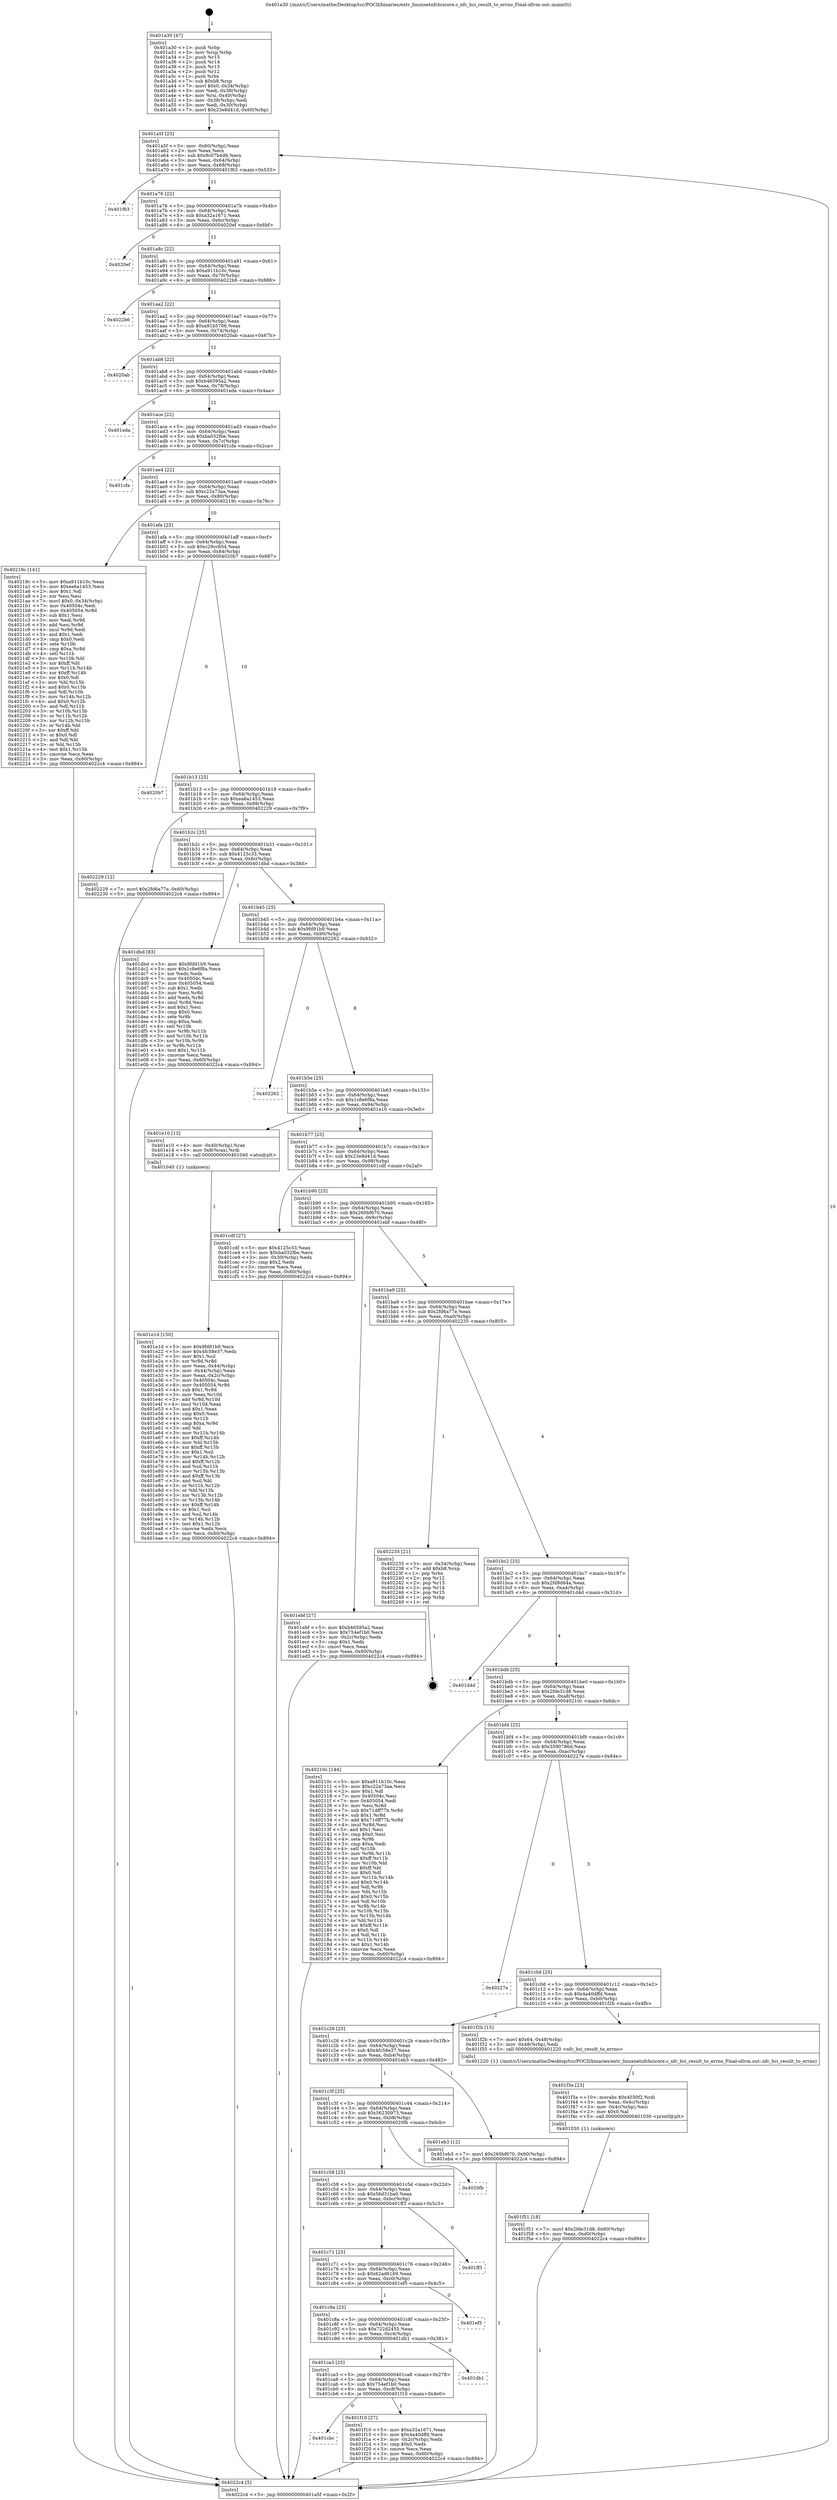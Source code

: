 digraph "0x401a30" {
  label = "0x401a30 (/mnt/c/Users/mathe/Desktop/tcc/POCII/binaries/extr_linuxnetnfchcicore.c_nfc_hci_result_to_errno_Final-ollvm.out::main(0))"
  labelloc = "t"
  node[shape=record]

  Entry [label="",width=0.3,height=0.3,shape=circle,fillcolor=black,style=filled]
  "0x401a5f" [label="{
     0x401a5f [23]\l
     | [instrs]\l
     &nbsp;&nbsp;0x401a5f \<+3\>: mov -0x60(%rbp),%eax\l
     &nbsp;&nbsp;0x401a62 \<+2\>: mov %eax,%ecx\l
     &nbsp;&nbsp;0x401a64 \<+6\>: sub $0x9c07b4d6,%ecx\l
     &nbsp;&nbsp;0x401a6a \<+3\>: mov %eax,-0x64(%rbp)\l
     &nbsp;&nbsp;0x401a6d \<+3\>: mov %ecx,-0x68(%rbp)\l
     &nbsp;&nbsp;0x401a70 \<+6\>: je 0000000000401f63 \<main+0x533\>\l
  }"]
  "0x401f63" [label="{
     0x401f63\l
  }", style=dashed]
  "0x401a76" [label="{
     0x401a76 [22]\l
     | [instrs]\l
     &nbsp;&nbsp;0x401a76 \<+5\>: jmp 0000000000401a7b \<main+0x4b\>\l
     &nbsp;&nbsp;0x401a7b \<+3\>: mov -0x64(%rbp),%eax\l
     &nbsp;&nbsp;0x401a7e \<+5\>: sub $0xa32a1671,%eax\l
     &nbsp;&nbsp;0x401a83 \<+3\>: mov %eax,-0x6c(%rbp)\l
     &nbsp;&nbsp;0x401a86 \<+6\>: je 00000000004020ef \<main+0x6bf\>\l
  }"]
  Exit [label="",width=0.3,height=0.3,shape=circle,fillcolor=black,style=filled,peripheries=2]
  "0x4020ef" [label="{
     0x4020ef\l
  }", style=dashed]
  "0x401a8c" [label="{
     0x401a8c [22]\l
     | [instrs]\l
     &nbsp;&nbsp;0x401a8c \<+5\>: jmp 0000000000401a91 \<main+0x61\>\l
     &nbsp;&nbsp;0x401a91 \<+3\>: mov -0x64(%rbp),%eax\l
     &nbsp;&nbsp;0x401a94 \<+5\>: sub $0xa911b10c,%eax\l
     &nbsp;&nbsp;0x401a99 \<+3\>: mov %eax,-0x70(%rbp)\l
     &nbsp;&nbsp;0x401a9c \<+6\>: je 00000000004022b6 \<main+0x886\>\l
  }"]
  "0x401f51" [label="{
     0x401f51 [18]\l
     | [instrs]\l
     &nbsp;&nbsp;0x401f51 \<+7\>: movl $0x2fde31d8,-0x60(%rbp)\l
     &nbsp;&nbsp;0x401f58 \<+6\>: mov %eax,-0xd0(%rbp)\l
     &nbsp;&nbsp;0x401f5e \<+5\>: jmp 00000000004022c4 \<main+0x894\>\l
  }"]
  "0x4022b6" [label="{
     0x4022b6\l
  }", style=dashed]
  "0x401aa2" [label="{
     0x401aa2 [22]\l
     | [instrs]\l
     &nbsp;&nbsp;0x401aa2 \<+5\>: jmp 0000000000401aa7 \<main+0x77\>\l
     &nbsp;&nbsp;0x401aa7 \<+3\>: mov -0x64(%rbp),%eax\l
     &nbsp;&nbsp;0x401aaa \<+5\>: sub $0xa91b5706,%eax\l
     &nbsp;&nbsp;0x401aaf \<+3\>: mov %eax,-0x74(%rbp)\l
     &nbsp;&nbsp;0x401ab2 \<+6\>: je 00000000004020ab \<main+0x67b\>\l
  }"]
  "0x401f3a" [label="{
     0x401f3a [23]\l
     | [instrs]\l
     &nbsp;&nbsp;0x401f3a \<+10\>: movabs $0x4030f2,%rdi\l
     &nbsp;&nbsp;0x401f44 \<+3\>: mov %eax,-0x4c(%rbp)\l
     &nbsp;&nbsp;0x401f47 \<+3\>: mov -0x4c(%rbp),%esi\l
     &nbsp;&nbsp;0x401f4a \<+2\>: mov $0x0,%al\l
     &nbsp;&nbsp;0x401f4c \<+5\>: call 0000000000401030 \<printf@plt\>\l
     | [calls]\l
     &nbsp;&nbsp;0x401030 \{1\} (unknown)\l
  }"]
  "0x4020ab" [label="{
     0x4020ab\l
  }", style=dashed]
  "0x401ab8" [label="{
     0x401ab8 [22]\l
     | [instrs]\l
     &nbsp;&nbsp;0x401ab8 \<+5\>: jmp 0000000000401abd \<main+0x8d\>\l
     &nbsp;&nbsp;0x401abd \<+3\>: mov -0x64(%rbp),%eax\l
     &nbsp;&nbsp;0x401ac0 \<+5\>: sub $0xb46595a2,%eax\l
     &nbsp;&nbsp;0x401ac5 \<+3\>: mov %eax,-0x78(%rbp)\l
     &nbsp;&nbsp;0x401ac8 \<+6\>: je 0000000000401eda \<main+0x4aa\>\l
  }"]
  "0x401cbc" [label="{
     0x401cbc\l
  }", style=dashed]
  "0x401eda" [label="{
     0x401eda\l
  }", style=dashed]
  "0x401ace" [label="{
     0x401ace [22]\l
     | [instrs]\l
     &nbsp;&nbsp;0x401ace \<+5\>: jmp 0000000000401ad3 \<main+0xa3\>\l
     &nbsp;&nbsp;0x401ad3 \<+3\>: mov -0x64(%rbp),%eax\l
     &nbsp;&nbsp;0x401ad6 \<+5\>: sub $0xba032fbe,%eax\l
     &nbsp;&nbsp;0x401adb \<+3\>: mov %eax,-0x7c(%rbp)\l
     &nbsp;&nbsp;0x401ade \<+6\>: je 0000000000401cfa \<main+0x2ca\>\l
  }"]
  "0x401f10" [label="{
     0x401f10 [27]\l
     | [instrs]\l
     &nbsp;&nbsp;0x401f10 \<+5\>: mov $0xa32a1671,%eax\l
     &nbsp;&nbsp;0x401f15 \<+5\>: mov $0x4a40dffd,%ecx\l
     &nbsp;&nbsp;0x401f1a \<+3\>: mov -0x2c(%rbp),%edx\l
     &nbsp;&nbsp;0x401f1d \<+3\>: cmp $0x0,%edx\l
     &nbsp;&nbsp;0x401f20 \<+3\>: cmove %ecx,%eax\l
     &nbsp;&nbsp;0x401f23 \<+3\>: mov %eax,-0x60(%rbp)\l
     &nbsp;&nbsp;0x401f26 \<+5\>: jmp 00000000004022c4 \<main+0x894\>\l
  }"]
  "0x401cfa" [label="{
     0x401cfa\l
  }", style=dashed]
  "0x401ae4" [label="{
     0x401ae4 [22]\l
     | [instrs]\l
     &nbsp;&nbsp;0x401ae4 \<+5\>: jmp 0000000000401ae9 \<main+0xb9\>\l
     &nbsp;&nbsp;0x401ae9 \<+3\>: mov -0x64(%rbp),%eax\l
     &nbsp;&nbsp;0x401aec \<+5\>: sub $0xc22a73aa,%eax\l
     &nbsp;&nbsp;0x401af1 \<+3\>: mov %eax,-0x80(%rbp)\l
     &nbsp;&nbsp;0x401af4 \<+6\>: je 000000000040219c \<main+0x76c\>\l
  }"]
  "0x401ca3" [label="{
     0x401ca3 [25]\l
     | [instrs]\l
     &nbsp;&nbsp;0x401ca3 \<+5\>: jmp 0000000000401ca8 \<main+0x278\>\l
     &nbsp;&nbsp;0x401ca8 \<+3\>: mov -0x64(%rbp),%eax\l
     &nbsp;&nbsp;0x401cab \<+5\>: sub $0x754ef1b0,%eax\l
     &nbsp;&nbsp;0x401cb0 \<+6\>: mov %eax,-0xc8(%rbp)\l
     &nbsp;&nbsp;0x401cb6 \<+6\>: je 0000000000401f10 \<main+0x4e0\>\l
  }"]
  "0x40219c" [label="{
     0x40219c [141]\l
     | [instrs]\l
     &nbsp;&nbsp;0x40219c \<+5\>: mov $0xa911b10c,%eax\l
     &nbsp;&nbsp;0x4021a1 \<+5\>: mov $0xea6a1453,%ecx\l
     &nbsp;&nbsp;0x4021a6 \<+2\>: mov $0x1,%dl\l
     &nbsp;&nbsp;0x4021a8 \<+2\>: xor %esi,%esi\l
     &nbsp;&nbsp;0x4021aa \<+7\>: movl $0x0,-0x34(%rbp)\l
     &nbsp;&nbsp;0x4021b1 \<+7\>: mov 0x40504c,%edi\l
     &nbsp;&nbsp;0x4021b8 \<+8\>: mov 0x405054,%r8d\l
     &nbsp;&nbsp;0x4021c0 \<+3\>: sub $0x1,%esi\l
     &nbsp;&nbsp;0x4021c3 \<+3\>: mov %edi,%r9d\l
     &nbsp;&nbsp;0x4021c6 \<+3\>: add %esi,%r9d\l
     &nbsp;&nbsp;0x4021c9 \<+4\>: imul %r9d,%edi\l
     &nbsp;&nbsp;0x4021cd \<+3\>: and $0x1,%edi\l
     &nbsp;&nbsp;0x4021d0 \<+3\>: cmp $0x0,%edi\l
     &nbsp;&nbsp;0x4021d3 \<+4\>: sete %r10b\l
     &nbsp;&nbsp;0x4021d7 \<+4\>: cmp $0xa,%r8d\l
     &nbsp;&nbsp;0x4021db \<+4\>: setl %r11b\l
     &nbsp;&nbsp;0x4021df \<+3\>: mov %r10b,%bl\l
     &nbsp;&nbsp;0x4021e2 \<+3\>: xor $0xff,%bl\l
     &nbsp;&nbsp;0x4021e5 \<+3\>: mov %r11b,%r14b\l
     &nbsp;&nbsp;0x4021e8 \<+4\>: xor $0xff,%r14b\l
     &nbsp;&nbsp;0x4021ec \<+3\>: xor $0x0,%dl\l
     &nbsp;&nbsp;0x4021ef \<+3\>: mov %bl,%r15b\l
     &nbsp;&nbsp;0x4021f2 \<+4\>: and $0x0,%r15b\l
     &nbsp;&nbsp;0x4021f6 \<+3\>: and %dl,%r10b\l
     &nbsp;&nbsp;0x4021f9 \<+3\>: mov %r14b,%r12b\l
     &nbsp;&nbsp;0x4021fc \<+4\>: and $0x0,%r12b\l
     &nbsp;&nbsp;0x402200 \<+3\>: and %dl,%r11b\l
     &nbsp;&nbsp;0x402203 \<+3\>: or %r10b,%r15b\l
     &nbsp;&nbsp;0x402206 \<+3\>: or %r11b,%r12b\l
     &nbsp;&nbsp;0x402209 \<+3\>: xor %r12b,%r15b\l
     &nbsp;&nbsp;0x40220c \<+3\>: or %r14b,%bl\l
     &nbsp;&nbsp;0x40220f \<+3\>: xor $0xff,%bl\l
     &nbsp;&nbsp;0x402212 \<+3\>: or $0x0,%dl\l
     &nbsp;&nbsp;0x402215 \<+2\>: and %dl,%bl\l
     &nbsp;&nbsp;0x402217 \<+3\>: or %bl,%r15b\l
     &nbsp;&nbsp;0x40221a \<+4\>: test $0x1,%r15b\l
     &nbsp;&nbsp;0x40221e \<+3\>: cmovne %ecx,%eax\l
     &nbsp;&nbsp;0x402221 \<+3\>: mov %eax,-0x60(%rbp)\l
     &nbsp;&nbsp;0x402224 \<+5\>: jmp 00000000004022c4 \<main+0x894\>\l
  }"]
  "0x401afa" [label="{
     0x401afa [25]\l
     | [instrs]\l
     &nbsp;&nbsp;0x401afa \<+5\>: jmp 0000000000401aff \<main+0xcf\>\l
     &nbsp;&nbsp;0x401aff \<+3\>: mov -0x64(%rbp),%eax\l
     &nbsp;&nbsp;0x401b02 \<+5\>: sub $0xc29cc604,%eax\l
     &nbsp;&nbsp;0x401b07 \<+6\>: mov %eax,-0x84(%rbp)\l
     &nbsp;&nbsp;0x401b0d \<+6\>: je 00000000004020b7 \<main+0x687\>\l
  }"]
  "0x401db1" [label="{
     0x401db1\l
  }", style=dashed]
  "0x4020b7" [label="{
     0x4020b7\l
  }", style=dashed]
  "0x401b13" [label="{
     0x401b13 [25]\l
     | [instrs]\l
     &nbsp;&nbsp;0x401b13 \<+5\>: jmp 0000000000401b18 \<main+0xe8\>\l
     &nbsp;&nbsp;0x401b18 \<+3\>: mov -0x64(%rbp),%eax\l
     &nbsp;&nbsp;0x401b1b \<+5\>: sub $0xea6a1453,%eax\l
     &nbsp;&nbsp;0x401b20 \<+6\>: mov %eax,-0x88(%rbp)\l
     &nbsp;&nbsp;0x401b26 \<+6\>: je 0000000000402229 \<main+0x7f9\>\l
  }"]
  "0x401c8a" [label="{
     0x401c8a [25]\l
     | [instrs]\l
     &nbsp;&nbsp;0x401c8a \<+5\>: jmp 0000000000401c8f \<main+0x25f\>\l
     &nbsp;&nbsp;0x401c8f \<+3\>: mov -0x64(%rbp),%eax\l
     &nbsp;&nbsp;0x401c92 \<+5\>: sub $0x722d2455,%eax\l
     &nbsp;&nbsp;0x401c97 \<+6\>: mov %eax,-0xc4(%rbp)\l
     &nbsp;&nbsp;0x401c9d \<+6\>: je 0000000000401db1 \<main+0x381\>\l
  }"]
  "0x402229" [label="{
     0x402229 [12]\l
     | [instrs]\l
     &nbsp;&nbsp;0x402229 \<+7\>: movl $0x2fd6a77e,-0x60(%rbp)\l
     &nbsp;&nbsp;0x402230 \<+5\>: jmp 00000000004022c4 \<main+0x894\>\l
  }"]
  "0x401b2c" [label="{
     0x401b2c [25]\l
     | [instrs]\l
     &nbsp;&nbsp;0x401b2c \<+5\>: jmp 0000000000401b31 \<main+0x101\>\l
     &nbsp;&nbsp;0x401b31 \<+3\>: mov -0x64(%rbp),%eax\l
     &nbsp;&nbsp;0x401b34 \<+5\>: sub $0x4125c33,%eax\l
     &nbsp;&nbsp;0x401b39 \<+6\>: mov %eax,-0x8c(%rbp)\l
     &nbsp;&nbsp;0x401b3f \<+6\>: je 0000000000401dbd \<main+0x38d\>\l
  }"]
  "0x401ef5" [label="{
     0x401ef5\l
  }", style=dashed]
  "0x401dbd" [label="{
     0x401dbd [83]\l
     | [instrs]\l
     &nbsp;&nbsp;0x401dbd \<+5\>: mov $0x9fd91b9,%eax\l
     &nbsp;&nbsp;0x401dc2 \<+5\>: mov $0x1c8e6f8a,%ecx\l
     &nbsp;&nbsp;0x401dc7 \<+2\>: xor %edx,%edx\l
     &nbsp;&nbsp;0x401dc9 \<+7\>: mov 0x40504c,%esi\l
     &nbsp;&nbsp;0x401dd0 \<+7\>: mov 0x405054,%edi\l
     &nbsp;&nbsp;0x401dd7 \<+3\>: sub $0x1,%edx\l
     &nbsp;&nbsp;0x401dda \<+3\>: mov %esi,%r8d\l
     &nbsp;&nbsp;0x401ddd \<+3\>: add %edx,%r8d\l
     &nbsp;&nbsp;0x401de0 \<+4\>: imul %r8d,%esi\l
     &nbsp;&nbsp;0x401de4 \<+3\>: and $0x1,%esi\l
     &nbsp;&nbsp;0x401de7 \<+3\>: cmp $0x0,%esi\l
     &nbsp;&nbsp;0x401dea \<+4\>: sete %r9b\l
     &nbsp;&nbsp;0x401dee \<+3\>: cmp $0xa,%edi\l
     &nbsp;&nbsp;0x401df1 \<+4\>: setl %r10b\l
     &nbsp;&nbsp;0x401df5 \<+3\>: mov %r9b,%r11b\l
     &nbsp;&nbsp;0x401df8 \<+3\>: and %r10b,%r11b\l
     &nbsp;&nbsp;0x401dfb \<+3\>: xor %r10b,%r9b\l
     &nbsp;&nbsp;0x401dfe \<+3\>: or %r9b,%r11b\l
     &nbsp;&nbsp;0x401e01 \<+4\>: test $0x1,%r11b\l
     &nbsp;&nbsp;0x401e05 \<+3\>: cmovne %ecx,%eax\l
     &nbsp;&nbsp;0x401e08 \<+3\>: mov %eax,-0x60(%rbp)\l
     &nbsp;&nbsp;0x401e0b \<+5\>: jmp 00000000004022c4 \<main+0x894\>\l
  }"]
  "0x401b45" [label="{
     0x401b45 [25]\l
     | [instrs]\l
     &nbsp;&nbsp;0x401b45 \<+5\>: jmp 0000000000401b4a \<main+0x11a\>\l
     &nbsp;&nbsp;0x401b4a \<+3\>: mov -0x64(%rbp),%eax\l
     &nbsp;&nbsp;0x401b4d \<+5\>: sub $0x9fd91b9,%eax\l
     &nbsp;&nbsp;0x401b52 \<+6\>: mov %eax,-0x90(%rbp)\l
     &nbsp;&nbsp;0x401b58 \<+6\>: je 0000000000402262 \<main+0x832\>\l
  }"]
  "0x401c71" [label="{
     0x401c71 [25]\l
     | [instrs]\l
     &nbsp;&nbsp;0x401c71 \<+5\>: jmp 0000000000401c76 \<main+0x246\>\l
     &nbsp;&nbsp;0x401c76 \<+3\>: mov -0x64(%rbp),%eax\l
     &nbsp;&nbsp;0x401c79 \<+5\>: sub $0x62ad6169,%eax\l
     &nbsp;&nbsp;0x401c7e \<+6\>: mov %eax,-0xc0(%rbp)\l
     &nbsp;&nbsp;0x401c84 \<+6\>: je 0000000000401ef5 \<main+0x4c5\>\l
  }"]
  "0x402262" [label="{
     0x402262\l
  }", style=dashed]
  "0x401b5e" [label="{
     0x401b5e [25]\l
     | [instrs]\l
     &nbsp;&nbsp;0x401b5e \<+5\>: jmp 0000000000401b63 \<main+0x133\>\l
     &nbsp;&nbsp;0x401b63 \<+3\>: mov -0x64(%rbp),%eax\l
     &nbsp;&nbsp;0x401b66 \<+5\>: sub $0x1c8e6f8a,%eax\l
     &nbsp;&nbsp;0x401b6b \<+6\>: mov %eax,-0x94(%rbp)\l
     &nbsp;&nbsp;0x401b71 \<+6\>: je 0000000000401e10 \<main+0x3e0\>\l
  }"]
  "0x401ff3" [label="{
     0x401ff3\l
  }", style=dashed]
  "0x401e10" [label="{
     0x401e10 [13]\l
     | [instrs]\l
     &nbsp;&nbsp;0x401e10 \<+4\>: mov -0x40(%rbp),%rax\l
     &nbsp;&nbsp;0x401e14 \<+4\>: mov 0x8(%rax),%rdi\l
     &nbsp;&nbsp;0x401e18 \<+5\>: call 0000000000401040 \<atoi@plt\>\l
     | [calls]\l
     &nbsp;&nbsp;0x401040 \{1\} (unknown)\l
  }"]
  "0x401b77" [label="{
     0x401b77 [25]\l
     | [instrs]\l
     &nbsp;&nbsp;0x401b77 \<+5\>: jmp 0000000000401b7c \<main+0x14c\>\l
     &nbsp;&nbsp;0x401b7c \<+3\>: mov -0x64(%rbp),%eax\l
     &nbsp;&nbsp;0x401b7f \<+5\>: sub $0x23e8d41d,%eax\l
     &nbsp;&nbsp;0x401b84 \<+6\>: mov %eax,-0x98(%rbp)\l
     &nbsp;&nbsp;0x401b8a \<+6\>: je 0000000000401cdf \<main+0x2af\>\l
  }"]
  "0x401c58" [label="{
     0x401c58 [25]\l
     | [instrs]\l
     &nbsp;&nbsp;0x401c58 \<+5\>: jmp 0000000000401c5d \<main+0x22d\>\l
     &nbsp;&nbsp;0x401c5d \<+3\>: mov -0x64(%rbp),%eax\l
     &nbsp;&nbsp;0x401c60 \<+5\>: sub $0x56d31ba0,%eax\l
     &nbsp;&nbsp;0x401c65 \<+6\>: mov %eax,-0xbc(%rbp)\l
     &nbsp;&nbsp;0x401c6b \<+6\>: je 0000000000401ff3 \<main+0x5c3\>\l
  }"]
  "0x401cdf" [label="{
     0x401cdf [27]\l
     | [instrs]\l
     &nbsp;&nbsp;0x401cdf \<+5\>: mov $0x4125c33,%eax\l
     &nbsp;&nbsp;0x401ce4 \<+5\>: mov $0xba032fbe,%ecx\l
     &nbsp;&nbsp;0x401ce9 \<+3\>: mov -0x30(%rbp),%edx\l
     &nbsp;&nbsp;0x401cec \<+3\>: cmp $0x2,%edx\l
     &nbsp;&nbsp;0x401cef \<+3\>: cmovne %ecx,%eax\l
     &nbsp;&nbsp;0x401cf2 \<+3\>: mov %eax,-0x60(%rbp)\l
     &nbsp;&nbsp;0x401cf5 \<+5\>: jmp 00000000004022c4 \<main+0x894\>\l
  }"]
  "0x401b90" [label="{
     0x401b90 [25]\l
     | [instrs]\l
     &nbsp;&nbsp;0x401b90 \<+5\>: jmp 0000000000401b95 \<main+0x165\>\l
     &nbsp;&nbsp;0x401b95 \<+3\>: mov -0x64(%rbp),%eax\l
     &nbsp;&nbsp;0x401b98 \<+5\>: sub $0x260bf670,%eax\l
     &nbsp;&nbsp;0x401b9d \<+6\>: mov %eax,-0x9c(%rbp)\l
     &nbsp;&nbsp;0x401ba3 \<+6\>: je 0000000000401ebf \<main+0x48f\>\l
  }"]
  "0x4022c4" [label="{
     0x4022c4 [5]\l
     | [instrs]\l
     &nbsp;&nbsp;0x4022c4 \<+5\>: jmp 0000000000401a5f \<main+0x2f\>\l
  }"]
  "0x401a30" [label="{
     0x401a30 [47]\l
     | [instrs]\l
     &nbsp;&nbsp;0x401a30 \<+1\>: push %rbp\l
     &nbsp;&nbsp;0x401a31 \<+3\>: mov %rsp,%rbp\l
     &nbsp;&nbsp;0x401a34 \<+2\>: push %r15\l
     &nbsp;&nbsp;0x401a36 \<+2\>: push %r14\l
     &nbsp;&nbsp;0x401a38 \<+2\>: push %r13\l
     &nbsp;&nbsp;0x401a3a \<+2\>: push %r12\l
     &nbsp;&nbsp;0x401a3c \<+1\>: push %rbx\l
     &nbsp;&nbsp;0x401a3d \<+7\>: sub $0xb8,%rsp\l
     &nbsp;&nbsp;0x401a44 \<+7\>: movl $0x0,-0x34(%rbp)\l
     &nbsp;&nbsp;0x401a4b \<+3\>: mov %edi,-0x38(%rbp)\l
     &nbsp;&nbsp;0x401a4e \<+4\>: mov %rsi,-0x40(%rbp)\l
     &nbsp;&nbsp;0x401a52 \<+3\>: mov -0x38(%rbp),%edi\l
     &nbsp;&nbsp;0x401a55 \<+3\>: mov %edi,-0x30(%rbp)\l
     &nbsp;&nbsp;0x401a58 \<+7\>: movl $0x23e8d41d,-0x60(%rbp)\l
  }"]
  "0x401e1d" [label="{
     0x401e1d [150]\l
     | [instrs]\l
     &nbsp;&nbsp;0x401e1d \<+5\>: mov $0x9fd91b9,%ecx\l
     &nbsp;&nbsp;0x401e22 \<+5\>: mov $0x4fc58e37,%edx\l
     &nbsp;&nbsp;0x401e27 \<+3\>: mov $0x1,%sil\l
     &nbsp;&nbsp;0x401e2a \<+3\>: xor %r8d,%r8d\l
     &nbsp;&nbsp;0x401e2d \<+3\>: mov %eax,-0x44(%rbp)\l
     &nbsp;&nbsp;0x401e30 \<+3\>: mov -0x44(%rbp),%eax\l
     &nbsp;&nbsp;0x401e33 \<+3\>: mov %eax,-0x2c(%rbp)\l
     &nbsp;&nbsp;0x401e36 \<+7\>: mov 0x40504c,%eax\l
     &nbsp;&nbsp;0x401e3d \<+8\>: mov 0x405054,%r9d\l
     &nbsp;&nbsp;0x401e45 \<+4\>: sub $0x1,%r8d\l
     &nbsp;&nbsp;0x401e49 \<+3\>: mov %eax,%r10d\l
     &nbsp;&nbsp;0x401e4c \<+3\>: add %r8d,%r10d\l
     &nbsp;&nbsp;0x401e4f \<+4\>: imul %r10d,%eax\l
     &nbsp;&nbsp;0x401e53 \<+3\>: and $0x1,%eax\l
     &nbsp;&nbsp;0x401e56 \<+3\>: cmp $0x0,%eax\l
     &nbsp;&nbsp;0x401e59 \<+4\>: sete %r11b\l
     &nbsp;&nbsp;0x401e5d \<+4\>: cmp $0xa,%r9d\l
     &nbsp;&nbsp;0x401e61 \<+3\>: setl %bl\l
     &nbsp;&nbsp;0x401e64 \<+3\>: mov %r11b,%r14b\l
     &nbsp;&nbsp;0x401e67 \<+4\>: xor $0xff,%r14b\l
     &nbsp;&nbsp;0x401e6b \<+3\>: mov %bl,%r15b\l
     &nbsp;&nbsp;0x401e6e \<+4\>: xor $0xff,%r15b\l
     &nbsp;&nbsp;0x401e72 \<+4\>: xor $0x1,%sil\l
     &nbsp;&nbsp;0x401e76 \<+3\>: mov %r14b,%r12b\l
     &nbsp;&nbsp;0x401e79 \<+4\>: and $0xff,%r12b\l
     &nbsp;&nbsp;0x401e7d \<+3\>: and %sil,%r11b\l
     &nbsp;&nbsp;0x401e80 \<+3\>: mov %r15b,%r13b\l
     &nbsp;&nbsp;0x401e83 \<+4\>: and $0xff,%r13b\l
     &nbsp;&nbsp;0x401e87 \<+3\>: and %sil,%bl\l
     &nbsp;&nbsp;0x401e8a \<+3\>: or %r11b,%r12b\l
     &nbsp;&nbsp;0x401e8d \<+3\>: or %bl,%r13b\l
     &nbsp;&nbsp;0x401e90 \<+3\>: xor %r13b,%r12b\l
     &nbsp;&nbsp;0x401e93 \<+3\>: or %r15b,%r14b\l
     &nbsp;&nbsp;0x401e96 \<+4\>: xor $0xff,%r14b\l
     &nbsp;&nbsp;0x401e9a \<+4\>: or $0x1,%sil\l
     &nbsp;&nbsp;0x401e9e \<+3\>: and %sil,%r14b\l
     &nbsp;&nbsp;0x401ea1 \<+3\>: or %r14b,%r12b\l
     &nbsp;&nbsp;0x401ea4 \<+4\>: test $0x1,%r12b\l
     &nbsp;&nbsp;0x401ea8 \<+3\>: cmovne %edx,%ecx\l
     &nbsp;&nbsp;0x401eab \<+3\>: mov %ecx,-0x60(%rbp)\l
     &nbsp;&nbsp;0x401eae \<+5\>: jmp 00000000004022c4 \<main+0x894\>\l
  }"]
  "0x4020fb" [label="{
     0x4020fb\l
  }", style=dashed]
  "0x401ebf" [label="{
     0x401ebf [27]\l
     | [instrs]\l
     &nbsp;&nbsp;0x401ebf \<+5\>: mov $0xb46595a2,%eax\l
     &nbsp;&nbsp;0x401ec4 \<+5\>: mov $0x754ef1b0,%ecx\l
     &nbsp;&nbsp;0x401ec9 \<+3\>: mov -0x2c(%rbp),%edx\l
     &nbsp;&nbsp;0x401ecc \<+3\>: cmp $0x1,%edx\l
     &nbsp;&nbsp;0x401ecf \<+3\>: cmovl %ecx,%eax\l
     &nbsp;&nbsp;0x401ed2 \<+3\>: mov %eax,-0x60(%rbp)\l
     &nbsp;&nbsp;0x401ed5 \<+5\>: jmp 00000000004022c4 \<main+0x894\>\l
  }"]
  "0x401ba9" [label="{
     0x401ba9 [25]\l
     | [instrs]\l
     &nbsp;&nbsp;0x401ba9 \<+5\>: jmp 0000000000401bae \<main+0x17e\>\l
     &nbsp;&nbsp;0x401bae \<+3\>: mov -0x64(%rbp),%eax\l
     &nbsp;&nbsp;0x401bb1 \<+5\>: sub $0x2fd6a77e,%eax\l
     &nbsp;&nbsp;0x401bb6 \<+6\>: mov %eax,-0xa0(%rbp)\l
     &nbsp;&nbsp;0x401bbc \<+6\>: je 0000000000402235 \<main+0x805\>\l
  }"]
  "0x401c3f" [label="{
     0x401c3f [25]\l
     | [instrs]\l
     &nbsp;&nbsp;0x401c3f \<+5\>: jmp 0000000000401c44 \<main+0x214\>\l
     &nbsp;&nbsp;0x401c44 \<+3\>: mov -0x64(%rbp),%eax\l
     &nbsp;&nbsp;0x401c47 \<+5\>: sub $0x56230973,%eax\l
     &nbsp;&nbsp;0x401c4c \<+6\>: mov %eax,-0xb8(%rbp)\l
     &nbsp;&nbsp;0x401c52 \<+6\>: je 00000000004020fb \<main+0x6cb\>\l
  }"]
  "0x402235" [label="{
     0x402235 [21]\l
     | [instrs]\l
     &nbsp;&nbsp;0x402235 \<+3\>: mov -0x34(%rbp),%eax\l
     &nbsp;&nbsp;0x402238 \<+7\>: add $0xb8,%rsp\l
     &nbsp;&nbsp;0x40223f \<+1\>: pop %rbx\l
     &nbsp;&nbsp;0x402240 \<+2\>: pop %r12\l
     &nbsp;&nbsp;0x402242 \<+2\>: pop %r13\l
     &nbsp;&nbsp;0x402244 \<+2\>: pop %r14\l
     &nbsp;&nbsp;0x402246 \<+2\>: pop %r15\l
     &nbsp;&nbsp;0x402248 \<+1\>: pop %rbp\l
     &nbsp;&nbsp;0x402249 \<+1\>: ret\l
  }"]
  "0x401bc2" [label="{
     0x401bc2 [25]\l
     | [instrs]\l
     &nbsp;&nbsp;0x401bc2 \<+5\>: jmp 0000000000401bc7 \<main+0x197\>\l
     &nbsp;&nbsp;0x401bc7 \<+3\>: mov -0x64(%rbp),%eax\l
     &nbsp;&nbsp;0x401bca \<+5\>: sub $0x2fd8d64a,%eax\l
     &nbsp;&nbsp;0x401bcf \<+6\>: mov %eax,-0xa4(%rbp)\l
     &nbsp;&nbsp;0x401bd5 \<+6\>: je 0000000000401d4d \<main+0x31d\>\l
  }"]
  "0x401eb3" [label="{
     0x401eb3 [12]\l
     | [instrs]\l
     &nbsp;&nbsp;0x401eb3 \<+7\>: movl $0x260bf670,-0x60(%rbp)\l
     &nbsp;&nbsp;0x401eba \<+5\>: jmp 00000000004022c4 \<main+0x894\>\l
  }"]
  "0x401d4d" [label="{
     0x401d4d\l
  }", style=dashed]
  "0x401bdb" [label="{
     0x401bdb [25]\l
     | [instrs]\l
     &nbsp;&nbsp;0x401bdb \<+5\>: jmp 0000000000401be0 \<main+0x1b0\>\l
     &nbsp;&nbsp;0x401be0 \<+3\>: mov -0x64(%rbp),%eax\l
     &nbsp;&nbsp;0x401be3 \<+5\>: sub $0x2fde31d8,%eax\l
     &nbsp;&nbsp;0x401be8 \<+6\>: mov %eax,-0xa8(%rbp)\l
     &nbsp;&nbsp;0x401bee \<+6\>: je 000000000040210c \<main+0x6dc\>\l
  }"]
  "0x401c26" [label="{
     0x401c26 [25]\l
     | [instrs]\l
     &nbsp;&nbsp;0x401c26 \<+5\>: jmp 0000000000401c2b \<main+0x1fb\>\l
     &nbsp;&nbsp;0x401c2b \<+3\>: mov -0x64(%rbp),%eax\l
     &nbsp;&nbsp;0x401c2e \<+5\>: sub $0x4fc58e37,%eax\l
     &nbsp;&nbsp;0x401c33 \<+6\>: mov %eax,-0xb4(%rbp)\l
     &nbsp;&nbsp;0x401c39 \<+6\>: je 0000000000401eb3 \<main+0x483\>\l
  }"]
  "0x40210c" [label="{
     0x40210c [144]\l
     | [instrs]\l
     &nbsp;&nbsp;0x40210c \<+5\>: mov $0xa911b10c,%eax\l
     &nbsp;&nbsp;0x402111 \<+5\>: mov $0xc22a73aa,%ecx\l
     &nbsp;&nbsp;0x402116 \<+2\>: mov $0x1,%dl\l
     &nbsp;&nbsp;0x402118 \<+7\>: mov 0x40504c,%esi\l
     &nbsp;&nbsp;0x40211f \<+7\>: mov 0x405054,%edi\l
     &nbsp;&nbsp;0x402126 \<+3\>: mov %esi,%r8d\l
     &nbsp;&nbsp;0x402129 \<+7\>: sub $0x71dff77b,%r8d\l
     &nbsp;&nbsp;0x402130 \<+4\>: sub $0x1,%r8d\l
     &nbsp;&nbsp;0x402134 \<+7\>: add $0x71dff77b,%r8d\l
     &nbsp;&nbsp;0x40213b \<+4\>: imul %r8d,%esi\l
     &nbsp;&nbsp;0x40213f \<+3\>: and $0x1,%esi\l
     &nbsp;&nbsp;0x402142 \<+3\>: cmp $0x0,%esi\l
     &nbsp;&nbsp;0x402145 \<+4\>: sete %r9b\l
     &nbsp;&nbsp;0x402149 \<+3\>: cmp $0xa,%edi\l
     &nbsp;&nbsp;0x40214c \<+4\>: setl %r10b\l
     &nbsp;&nbsp;0x402150 \<+3\>: mov %r9b,%r11b\l
     &nbsp;&nbsp;0x402153 \<+4\>: xor $0xff,%r11b\l
     &nbsp;&nbsp;0x402157 \<+3\>: mov %r10b,%bl\l
     &nbsp;&nbsp;0x40215a \<+3\>: xor $0xff,%bl\l
     &nbsp;&nbsp;0x40215d \<+3\>: xor $0x0,%dl\l
     &nbsp;&nbsp;0x402160 \<+3\>: mov %r11b,%r14b\l
     &nbsp;&nbsp;0x402163 \<+4\>: and $0x0,%r14b\l
     &nbsp;&nbsp;0x402167 \<+3\>: and %dl,%r9b\l
     &nbsp;&nbsp;0x40216a \<+3\>: mov %bl,%r15b\l
     &nbsp;&nbsp;0x40216d \<+4\>: and $0x0,%r15b\l
     &nbsp;&nbsp;0x402171 \<+3\>: and %dl,%r10b\l
     &nbsp;&nbsp;0x402174 \<+3\>: or %r9b,%r14b\l
     &nbsp;&nbsp;0x402177 \<+3\>: or %r10b,%r15b\l
     &nbsp;&nbsp;0x40217a \<+3\>: xor %r15b,%r14b\l
     &nbsp;&nbsp;0x40217d \<+3\>: or %bl,%r11b\l
     &nbsp;&nbsp;0x402180 \<+4\>: xor $0xff,%r11b\l
     &nbsp;&nbsp;0x402184 \<+3\>: or $0x0,%dl\l
     &nbsp;&nbsp;0x402187 \<+3\>: and %dl,%r11b\l
     &nbsp;&nbsp;0x40218a \<+3\>: or %r11b,%r14b\l
     &nbsp;&nbsp;0x40218d \<+4\>: test $0x1,%r14b\l
     &nbsp;&nbsp;0x402191 \<+3\>: cmovne %ecx,%eax\l
     &nbsp;&nbsp;0x402194 \<+3\>: mov %eax,-0x60(%rbp)\l
     &nbsp;&nbsp;0x402197 \<+5\>: jmp 00000000004022c4 \<main+0x894\>\l
  }"]
  "0x401bf4" [label="{
     0x401bf4 [25]\l
     | [instrs]\l
     &nbsp;&nbsp;0x401bf4 \<+5\>: jmp 0000000000401bf9 \<main+0x1c9\>\l
     &nbsp;&nbsp;0x401bf9 \<+3\>: mov -0x64(%rbp),%eax\l
     &nbsp;&nbsp;0x401bfc \<+5\>: sub $0x3590786d,%eax\l
     &nbsp;&nbsp;0x401c01 \<+6\>: mov %eax,-0xac(%rbp)\l
     &nbsp;&nbsp;0x401c07 \<+6\>: je 000000000040227e \<main+0x84e\>\l
  }"]
  "0x401f2b" [label="{
     0x401f2b [15]\l
     | [instrs]\l
     &nbsp;&nbsp;0x401f2b \<+7\>: movl $0x64,-0x48(%rbp)\l
     &nbsp;&nbsp;0x401f32 \<+3\>: mov -0x48(%rbp),%edi\l
     &nbsp;&nbsp;0x401f35 \<+5\>: call 0000000000401220 \<nfc_hci_result_to_errno\>\l
     | [calls]\l
     &nbsp;&nbsp;0x401220 \{1\} (/mnt/c/Users/mathe/Desktop/tcc/POCII/binaries/extr_linuxnetnfchcicore.c_nfc_hci_result_to_errno_Final-ollvm.out::nfc_hci_result_to_errno)\l
  }"]
  "0x40227e" [label="{
     0x40227e\l
  }", style=dashed]
  "0x401c0d" [label="{
     0x401c0d [25]\l
     | [instrs]\l
     &nbsp;&nbsp;0x401c0d \<+5\>: jmp 0000000000401c12 \<main+0x1e2\>\l
     &nbsp;&nbsp;0x401c12 \<+3\>: mov -0x64(%rbp),%eax\l
     &nbsp;&nbsp;0x401c15 \<+5\>: sub $0x4a40dffd,%eax\l
     &nbsp;&nbsp;0x401c1a \<+6\>: mov %eax,-0xb0(%rbp)\l
     &nbsp;&nbsp;0x401c20 \<+6\>: je 0000000000401f2b \<main+0x4fb\>\l
  }"]
  Entry -> "0x401a30" [label=" 1"]
  "0x401a5f" -> "0x401f63" [label=" 0"]
  "0x401a5f" -> "0x401a76" [label=" 11"]
  "0x402235" -> Exit [label=" 1"]
  "0x401a76" -> "0x4020ef" [label=" 0"]
  "0x401a76" -> "0x401a8c" [label=" 11"]
  "0x402229" -> "0x4022c4" [label=" 1"]
  "0x401a8c" -> "0x4022b6" [label=" 0"]
  "0x401a8c" -> "0x401aa2" [label=" 11"]
  "0x40219c" -> "0x4022c4" [label=" 1"]
  "0x401aa2" -> "0x4020ab" [label=" 0"]
  "0x401aa2" -> "0x401ab8" [label=" 11"]
  "0x40210c" -> "0x4022c4" [label=" 1"]
  "0x401ab8" -> "0x401eda" [label=" 0"]
  "0x401ab8" -> "0x401ace" [label=" 11"]
  "0x401f51" -> "0x4022c4" [label=" 1"]
  "0x401ace" -> "0x401cfa" [label=" 0"]
  "0x401ace" -> "0x401ae4" [label=" 11"]
  "0x401f3a" -> "0x401f51" [label=" 1"]
  "0x401ae4" -> "0x40219c" [label=" 1"]
  "0x401ae4" -> "0x401afa" [label=" 10"]
  "0x401f10" -> "0x4022c4" [label=" 1"]
  "0x401afa" -> "0x4020b7" [label=" 0"]
  "0x401afa" -> "0x401b13" [label=" 10"]
  "0x401ca3" -> "0x401cbc" [label=" 0"]
  "0x401b13" -> "0x402229" [label=" 1"]
  "0x401b13" -> "0x401b2c" [label=" 9"]
  "0x401f2b" -> "0x401f3a" [label=" 1"]
  "0x401b2c" -> "0x401dbd" [label=" 1"]
  "0x401b2c" -> "0x401b45" [label=" 8"]
  "0x401c8a" -> "0x401ca3" [label=" 1"]
  "0x401b45" -> "0x402262" [label=" 0"]
  "0x401b45" -> "0x401b5e" [label=" 8"]
  "0x401ca3" -> "0x401f10" [label=" 1"]
  "0x401b5e" -> "0x401e10" [label=" 1"]
  "0x401b5e" -> "0x401b77" [label=" 7"]
  "0x401c71" -> "0x401c8a" [label=" 1"]
  "0x401b77" -> "0x401cdf" [label=" 1"]
  "0x401b77" -> "0x401b90" [label=" 6"]
  "0x401cdf" -> "0x4022c4" [label=" 1"]
  "0x401a30" -> "0x401a5f" [label=" 1"]
  "0x4022c4" -> "0x401a5f" [label=" 10"]
  "0x401dbd" -> "0x4022c4" [label=" 1"]
  "0x401e10" -> "0x401e1d" [label=" 1"]
  "0x401e1d" -> "0x4022c4" [label=" 1"]
  "0x401c8a" -> "0x401db1" [label=" 0"]
  "0x401b90" -> "0x401ebf" [label=" 1"]
  "0x401b90" -> "0x401ba9" [label=" 5"]
  "0x401c58" -> "0x401c71" [label=" 1"]
  "0x401ba9" -> "0x402235" [label=" 1"]
  "0x401ba9" -> "0x401bc2" [label=" 4"]
  "0x401c71" -> "0x401ef5" [label=" 0"]
  "0x401bc2" -> "0x401d4d" [label=" 0"]
  "0x401bc2" -> "0x401bdb" [label=" 4"]
  "0x401c3f" -> "0x401c58" [label=" 1"]
  "0x401bdb" -> "0x40210c" [label=" 1"]
  "0x401bdb" -> "0x401bf4" [label=" 3"]
  "0x401c58" -> "0x401ff3" [label=" 0"]
  "0x401bf4" -> "0x40227e" [label=" 0"]
  "0x401bf4" -> "0x401c0d" [label=" 3"]
  "0x401ebf" -> "0x4022c4" [label=" 1"]
  "0x401c0d" -> "0x401f2b" [label=" 1"]
  "0x401c0d" -> "0x401c26" [label=" 2"]
  "0x401c3f" -> "0x4020fb" [label=" 0"]
  "0x401c26" -> "0x401eb3" [label=" 1"]
  "0x401c26" -> "0x401c3f" [label=" 1"]
  "0x401eb3" -> "0x4022c4" [label=" 1"]
}
